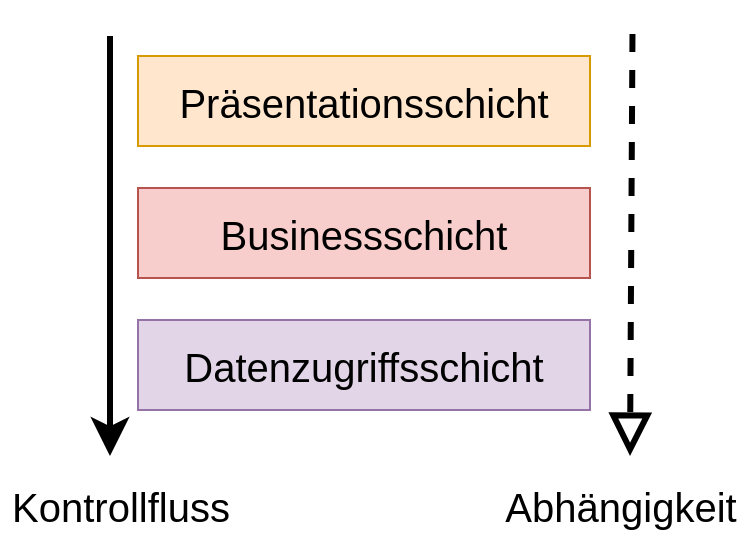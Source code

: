 <mxfile version="15.7.3" type="device"><diagram id="z1pLs8sJM88CfJQa4Bx2" name="Page-1"><mxGraphModel dx="630" dy="586" grid="1" gridSize="10" guides="1" tooltips="1" connect="1" arrows="1" fold="1" page="1" pageScale="1" pageWidth="1169" pageHeight="827" math="0" shadow="0"><root><mxCell id="0"/><mxCell id="1" parent="0"/><mxCell id="cuTVTrkjBVq-2oCbKacI-172" value="&lt;font style=&quot;font-size: 20px;&quot;&gt;Kontrollfluss&lt;/font&gt;" style="text;html=1;align=center;verticalAlign=middle;resizable=0;points=[];autosize=1;strokeColor=none;fillColor=none;fontSize=20;fontColor=#000000;" parent="1" vertex="1"><mxGeometry x="325" y="320" width="120" height="30" as="geometry"/></mxCell><mxCell id="cuTVTrkjBVq-2oCbKacI-173" value="&lt;font style=&quot;font-size: 20px;&quot;&gt;Abhängigkeit&lt;/font&gt;" style="text;html=1;align=center;verticalAlign=middle;resizable=0;points=[];autosize=1;strokeColor=none;fillColor=none;fontSize=20;fontColor=#000000;" parent="1" vertex="1"><mxGeometry x="570" y="320" width="130" height="30" as="geometry"/></mxCell><mxCell id="KfSQvHBZy1Jdddclp56z-1" value="" style="rounded=0;whiteSpace=wrap;html=1;fillColor=#ffe6cc;strokeColor=#d79b00;" parent="1" vertex="1"><mxGeometry x="394" y="110" width="226" height="45" as="geometry"/></mxCell><mxCell id="KfSQvHBZy1Jdddclp56z-2" value="Präsentationsschicht" style="text;html=1;strokeColor=none;fillColor=none;align=center;verticalAlign=middle;whiteSpace=wrap;rounded=0;fontSize=20;fontColor=#000000;" parent="1" vertex="1"><mxGeometry x="394" y="117.5" width="226" height="30" as="geometry"/></mxCell><mxCell id="KfSQvHBZy1Jdddclp56z-3" value="" style="rounded=0;whiteSpace=wrap;html=1;fillColor=#f8cecc;strokeColor=#b85450;" parent="1" vertex="1"><mxGeometry x="394" y="176" width="226" height="45" as="geometry"/></mxCell><mxCell id="KfSQvHBZy1Jdddclp56z-4" value="Businessschicht" style="text;html=1;strokeColor=none;fillColor=none;align=center;verticalAlign=middle;whiteSpace=wrap;rounded=0;fontSize=20;fontColor=#000000;" parent="1" vertex="1"><mxGeometry x="394" y="183.5" width="226" height="30" as="geometry"/></mxCell><mxCell id="KfSQvHBZy1Jdddclp56z-7" value="" style="rounded=0;whiteSpace=wrap;html=1;fillColor=#e1d5e7;strokeColor=#9673a6;" parent="1" vertex="1"><mxGeometry x="394" y="242" width="226" height="45" as="geometry"/></mxCell><mxCell id="KfSQvHBZy1Jdddclp56z-8" value="Datenzugriffsschicht" style="text;html=1;strokeColor=none;fillColor=none;align=center;verticalAlign=middle;whiteSpace=wrap;rounded=0;fontSize=20;labelBackgroundColor=none;fontColor=#000000;" parent="1" vertex="1"><mxGeometry x="394" y="249.5" width="226" height="30" as="geometry"/></mxCell><mxCell id="cuTVTrkjBVq-2oCbKacI-32" value="" style="endArrow=classic;html=1;rounded=0;fontSize=27;fontColor=#000000;strokeWidth=3;startSize=11;endSize=10;strokeColor=#000000;" parent="1" edge="1"><mxGeometry x="218" y="235" width="50" height="50" as="geometry"><mxPoint x="380" y="100" as="sourcePoint"/><mxPoint x="380" y="310" as="targetPoint"/><Array as="points"/></mxGeometry></mxCell><mxCell id="cuTVTrkjBVq-2oCbKacI-33" value="" style="endArrow=block;html=1;rounded=0;fontSize=27;fontColor=#000000;strokeWidth=3;endFill=0;startSize=7;endSize=14;dashed=1;strokeColor=#000000;" parent="1" edge="1"><mxGeometry x="504.24" y="234" width="50" height="50" as="geometry"><mxPoint x="641.24" y="99" as="sourcePoint"/><mxPoint x="640" y="310" as="targetPoint"/></mxGeometry></mxCell></root></mxGraphModel></diagram></mxfile>